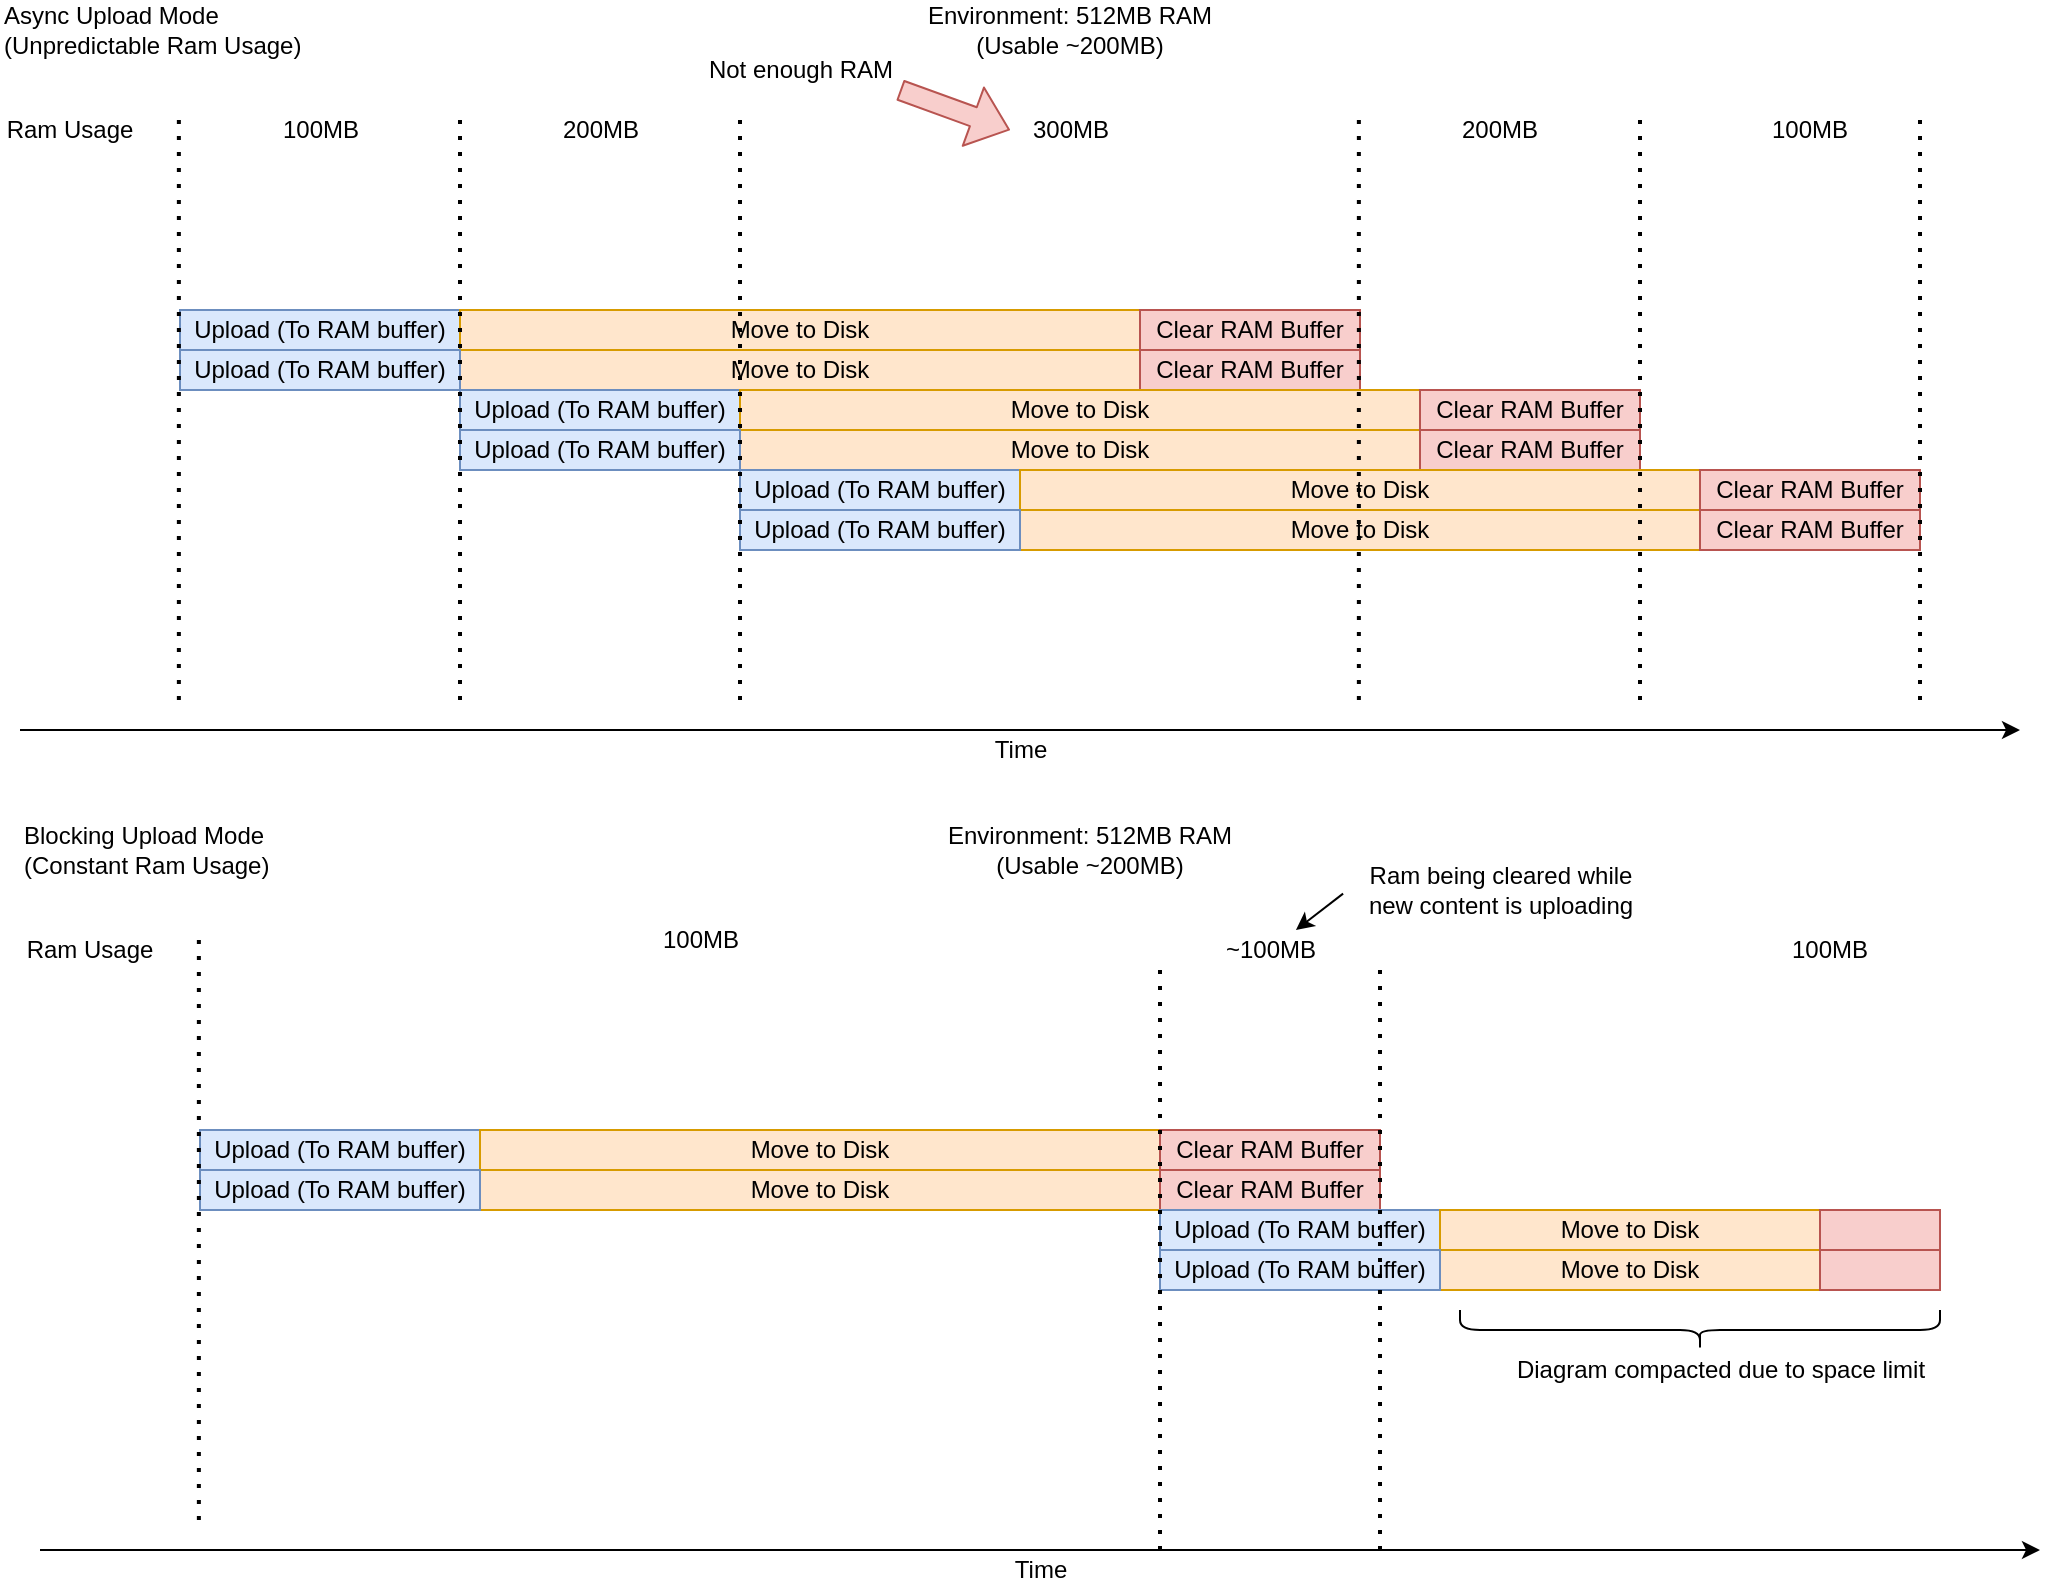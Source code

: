 <mxfile version="13.7.3" type="device"><diagram id="jQCyWI6x4MEIjtHyOZET" name="第1頁"><mxGraphModel dx="1422" dy="567" grid="1" gridSize="10" guides="1" tooltips="1" connect="1" arrows="1" fold="1" page="1" pageScale="1" pageWidth="827" pageHeight="1169" math="0" shadow="0"><root><mxCell id="0"/><mxCell id="1" parent="0"/><mxCell id="FL4vJUmwM_JoBqzOV6Zw-1" value="Upload (To RAM buffer)" style="rounded=0;whiteSpace=wrap;html=1;fillColor=#dae8fc;strokeColor=#6c8ebf;" vertex="1" parent="1"><mxGeometry x="170" y="270" width="140" height="20" as="geometry"/></mxCell><mxCell id="FL4vJUmwM_JoBqzOV6Zw-2" value="Move to Disk" style="rounded=0;whiteSpace=wrap;html=1;fillColor=#ffe6cc;strokeColor=#d79b00;" vertex="1" parent="1"><mxGeometry x="310" y="270" width="340" height="20" as="geometry"/></mxCell><mxCell id="FL4vJUmwM_JoBqzOV6Zw-4" value="Move to Disk" style="rounded=0;whiteSpace=wrap;html=1;fillColor=#ffe6cc;strokeColor=#d79b00;" vertex="1" parent="1"><mxGeometry x="310" y="290" width="340" height="20" as="geometry"/></mxCell><mxCell id="FL4vJUmwM_JoBqzOV6Zw-7" value="Upload (To RAM buffer)" style="rounded=0;whiteSpace=wrap;html=1;fillColor=#dae8fc;strokeColor=#6c8ebf;" vertex="1" parent="1"><mxGeometry x="170" y="290" width="140" height="20" as="geometry"/></mxCell><mxCell id="FL4vJUmwM_JoBqzOV6Zw-8" value="Clear RAM Buffer" style="rounded=0;whiteSpace=wrap;html=1;fillColor=#f8cecc;strokeColor=#b85450;" vertex="1" parent="1"><mxGeometry x="650" y="270" width="110" height="20" as="geometry"/></mxCell><mxCell id="FL4vJUmwM_JoBqzOV6Zw-9" value="Clear RAM Buffer" style="rounded=0;whiteSpace=wrap;html=1;fillColor=#f8cecc;strokeColor=#b85450;" vertex="1" parent="1"><mxGeometry x="650" y="290" width="110" height="20" as="geometry"/></mxCell><mxCell id="FL4vJUmwM_JoBqzOV6Zw-22" value="Upload (To RAM buffer)" style="rounded=0;whiteSpace=wrap;html=1;fillColor=#dae8fc;strokeColor=#6c8ebf;" vertex="1" parent="1"><mxGeometry x="310" y="310" width="140" height="20" as="geometry"/></mxCell><mxCell id="FL4vJUmwM_JoBqzOV6Zw-23" value="Move to Disk" style="rounded=0;whiteSpace=wrap;html=1;fillColor=#ffe6cc;strokeColor=#d79b00;" vertex="1" parent="1"><mxGeometry x="450" y="310" width="340" height="20" as="geometry"/></mxCell><mxCell id="FL4vJUmwM_JoBqzOV6Zw-24" value="Move to Disk" style="rounded=0;whiteSpace=wrap;html=1;fillColor=#ffe6cc;strokeColor=#d79b00;" vertex="1" parent="1"><mxGeometry x="450" y="330" width="340" height="20" as="geometry"/></mxCell><mxCell id="FL4vJUmwM_JoBqzOV6Zw-25" value="Upload (To RAM buffer)" style="rounded=0;whiteSpace=wrap;html=1;fillColor=#dae8fc;strokeColor=#6c8ebf;" vertex="1" parent="1"><mxGeometry x="310" y="330" width="140" height="20" as="geometry"/></mxCell><mxCell id="FL4vJUmwM_JoBqzOV6Zw-26" value="Clear RAM Buffer" style="rounded=0;whiteSpace=wrap;html=1;fillColor=#f8cecc;strokeColor=#b85450;" vertex="1" parent="1"><mxGeometry x="790" y="310" width="110" height="20" as="geometry"/></mxCell><mxCell id="FL4vJUmwM_JoBqzOV6Zw-27" value="Clear RAM Buffer" style="rounded=0;whiteSpace=wrap;html=1;fillColor=#f8cecc;strokeColor=#b85450;" vertex="1" parent="1"><mxGeometry x="790" y="330" width="110" height="20" as="geometry"/></mxCell><mxCell id="FL4vJUmwM_JoBqzOV6Zw-28" value="Upload (To RAM buffer)" style="rounded=0;whiteSpace=wrap;html=1;fillColor=#dae8fc;strokeColor=#6c8ebf;" vertex="1" parent="1"><mxGeometry x="450" y="350" width="140" height="20" as="geometry"/></mxCell><mxCell id="FL4vJUmwM_JoBqzOV6Zw-29" value="Move to Disk" style="rounded=0;whiteSpace=wrap;html=1;fillColor=#ffe6cc;strokeColor=#d79b00;" vertex="1" parent="1"><mxGeometry x="590" y="350" width="340" height="20" as="geometry"/></mxCell><mxCell id="FL4vJUmwM_JoBqzOV6Zw-30" value="Move to Disk" style="rounded=0;whiteSpace=wrap;html=1;fillColor=#ffe6cc;strokeColor=#d79b00;" vertex="1" parent="1"><mxGeometry x="590" y="370" width="340" height="20" as="geometry"/></mxCell><mxCell id="FL4vJUmwM_JoBqzOV6Zw-31" value="Upload (To RAM buffer)" style="rounded=0;whiteSpace=wrap;html=1;fillColor=#dae8fc;strokeColor=#6c8ebf;" vertex="1" parent="1"><mxGeometry x="450" y="370" width="140" height="20" as="geometry"/></mxCell><mxCell id="FL4vJUmwM_JoBqzOV6Zw-32" value="Clear RAM Buffer" style="rounded=0;whiteSpace=wrap;html=1;fillColor=#f8cecc;strokeColor=#b85450;" vertex="1" parent="1"><mxGeometry x="930" y="350" width="110" height="20" as="geometry"/></mxCell><mxCell id="FL4vJUmwM_JoBqzOV6Zw-33" value="Clear RAM Buffer" style="rounded=0;whiteSpace=wrap;html=1;fillColor=#f8cecc;strokeColor=#b85450;" vertex="1" parent="1"><mxGeometry x="930" y="370" width="110" height="20" as="geometry"/></mxCell><mxCell id="FL4vJUmwM_JoBqzOV6Zw-34" value="" style="endArrow=none;dashed=1;html=1;dashPattern=1 3;strokeWidth=2;" edge="1" parent="1"><mxGeometry width="50" height="50" relative="1" as="geometry"><mxPoint x="310" y="465" as="sourcePoint"/><mxPoint x="310" y="175" as="targetPoint"/></mxGeometry></mxCell><mxCell id="FL4vJUmwM_JoBqzOV6Zw-35" value="" style="endArrow=none;dashed=1;html=1;dashPattern=1 3;strokeWidth=2;" edge="1" parent="1"><mxGeometry width="50" height="50" relative="1" as="geometry"><mxPoint x="450" y="465" as="sourcePoint"/><mxPoint x="450" y="175" as="targetPoint"/></mxGeometry></mxCell><mxCell id="FL4vJUmwM_JoBqzOV6Zw-36" value="" style="endArrow=none;dashed=1;html=1;dashPattern=1 3;strokeWidth=2;" edge="1" parent="1"><mxGeometry width="50" height="50" relative="1" as="geometry"><mxPoint x="759.43" y="465" as="sourcePoint"/><mxPoint x="759.43" y="175" as="targetPoint"/></mxGeometry></mxCell><mxCell id="FL4vJUmwM_JoBqzOV6Zw-37" value="Environment: 512MB RAM &lt;br&gt;(Usable ~200MB)" style="text;html=1;strokeColor=none;fillColor=none;align=center;verticalAlign=middle;whiteSpace=wrap;rounded=0;" vertex="1" parent="1"><mxGeometry x="535" y="120" width="160" height="20" as="geometry"/></mxCell><mxCell id="FL4vJUmwM_JoBqzOV6Zw-38" value="100MB" style="text;html=1;align=center;verticalAlign=middle;resizable=0;points=[];autosize=1;" vertex="1" parent="1"><mxGeometry x="215" y="170" width="50" height="20" as="geometry"/></mxCell><mxCell id="FL4vJUmwM_JoBqzOV6Zw-39" value="200MB" style="text;html=1;align=center;verticalAlign=middle;resizable=0;points=[];autosize=1;" vertex="1" parent="1"><mxGeometry x="355" y="170" width="50" height="20" as="geometry"/></mxCell><mxCell id="FL4vJUmwM_JoBqzOV6Zw-40" value="300MB" style="text;html=1;align=center;verticalAlign=middle;resizable=0;points=[];autosize=1;" vertex="1" parent="1"><mxGeometry x="590" y="170" width="50" height="20" as="geometry"/></mxCell><mxCell id="FL4vJUmwM_JoBqzOV6Zw-43" value="" style="endArrow=none;dashed=1;html=1;dashPattern=1 3;strokeWidth=2;" edge="1" parent="1"><mxGeometry width="50" height="50" relative="1" as="geometry"><mxPoint x="900" y="465" as="sourcePoint"/><mxPoint x="900" y="175" as="targetPoint"/></mxGeometry></mxCell><mxCell id="FL4vJUmwM_JoBqzOV6Zw-44" value="200MB" style="text;html=1;strokeColor=none;fillColor=none;align=center;verticalAlign=middle;whiteSpace=wrap;rounded=0;" vertex="1" parent="1"><mxGeometry x="810" y="170" width="40" height="20" as="geometry"/></mxCell><mxCell id="FL4vJUmwM_JoBqzOV6Zw-45" value="100MB" style="text;html=1;strokeColor=none;fillColor=none;align=center;verticalAlign=middle;whiteSpace=wrap;rounded=0;" vertex="1" parent="1"><mxGeometry x="965" y="170" width="40" height="20" as="geometry"/></mxCell><mxCell id="FL4vJUmwM_JoBqzOV6Zw-46" value="" style="endArrow=none;dashed=1;html=1;dashPattern=1 3;strokeWidth=2;" edge="1" parent="1"><mxGeometry width="50" height="50" relative="1" as="geometry"><mxPoint x="1040" y="465" as="sourcePoint"/><mxPoint x="1040" y="175" as="targetPoint"/></mxGeometry></mxCell><mxCell id="FL4vJUmwM_JoBqzOV6Zw-47" value="" style="endArrow=none;dashed=1;html=1;dashPattern=1 3;strokeWidth=2;" edge="1" parent="1"><mxGeometry width="50" height="50" relative="1" as="geometry"><mxPoint x="169.43" y="465" as="sourcePoint"/><mxPoint x="169.43" y="175" as="targetPoint"/></mxGeometry></mxCell><mxCell id="FL4vJUmwM_JoBqzOV6Zw-48" value="Async Upload Mode&lt;br&gt;(Unpredictable Ram Usage)" style="text;html=1;strokeColor=none;fillColor=none;align=left;verticalAlign=middle;whiteSpace=wrap;rounded=0;" vertex="1" parent="1"><mxGeometry x="80" y="120" width="225" height="20" as="geometry"/></mxCell><mxCell id="FL4vJUmwM_JoBqzOV6Zw-49" value="Not enough RAM" style="text;html=1;align=center;verticalAlign=middle;resizable=0;points=[];autosize=1;" vertex="1" parent="1"><mxGeometry x="425" y="140" width="110" height="20" as="geometry"/></mxCell><mxCell id="FL4vJUmwM_JoBqzOV6Zw-50" value="" style="shape=flexArrow;endArrow=classic;html=1;fillColor=#f8cecc;strokeColor=#b85450;" edge="1" parent="1"><mxGeometry width="50" height="50" relative="1" as="geometry"><mxPoint x="530" y="160" as="sourcePoint"/><mxPoint x="585" y="180" as="targetPoint"/></mxGeometry></mxCell><mxCell id="FL4vJUmwM_JoBqzOV6Zw-52" value="Ram Usage" style="text;html=1;strokeColor=none;fillColor=none;align=center;verticalAlign=middle;whiteSpace=wrap;rounded=0;" vertex="1" parent="1"><mxGeometry x="80" y="170" width="70" height="20" as="geometry"/></mxCell><mxCell id="FL4vJUmwM_JoBqzOV6Zw-53" value="" style="endArrow=classic;html=1;" edge="1" parent="1"><mxGeometry width="50" height="50" relative="1" as="geometry"><mxPoint x="90" y="480" as="sourcePoint"/><mxPoint x="1090" y="480" as="targetPoint"/></mxGeometry></mxCell><mxCell id="FL4vJUmwM_JoBqzOV6Zw-54" value="Time" style="text;html=1;align=center;verticalAlign=middle;resizable=0;points=[];autosize=1;" vertex="1" parent="1"><mxGeometry x="570" y="480" width="40" height="20" as="geometry"/></mxCell><mxCell id="FL4vJUmwM_JoBqzOV6Zw-55" value="Upload (To RAM buffer)" style="rounded=0;whiteSpace=wrap;html=1;fillColor=#dae8fc;strokeColor=#6c8ebf;" vertex="1" parent="1"><mxGeometry x="180" y="680" width="140" height="20" as="geometry"/></mxCell><mxCell id="FL4vJUmwM_JoBqzOV6Zw-56" value="Move to Disk" style="rounded=0;whiteSpace=wrap;html=1;fillColor=#ffe6cc;strokeColor=#d79b00;" vertex="1" parent="1"><mxGeometry x="320" y="680" width="340" height="20" as="geometry"/></mxCell><mxCell id="FL4vJUmwM_JoBqzOV6Zw-57" value="Move to Disk" style="rounded=0;whiteSpace=wrap;html=1;fillColor=#ffe6cc;strokeColor=#d79b00;" vertex="1" parent="1"><mxGeometry x="320" y="700" width="340" height="20" as="geometry"/></mxCell><mxCell id="FL4vJUmwM_JoBqzOV6Zw-58" value="Upload (To RAM buffer)" style="rounded=0;whiteSpace=wrap;html=1;fillColor=#dae8fc;strokeColor=#6c8ebf;" vertex="1" parent="1"><mxGeometry x="180" y="700" width="140" height="20" as="geometry"/></mxCell><mxCell id="FL4vJUmwM_JoBqzOV6Zw-59" value="Clear RAM Buffer" style="rounded=0;whiteSpace=wrap;html=1;fillColor=#f8cecc;strokeColor=#b85450;" vertex="1" parent="1"><mxGeometry x="660" y="680" width="110" height="20" as="geometry"/></mxCell><mxCell id="FL4vJUmwM_JoBqzOV6Zw-60" value="Clear RAM Buffer" style="rounded=0;whiteSpace=wrap;html=1;fillColor=#f8cecc;strokeColor=#b85450;" vertex="1" parent="1"><mxGeometry x="660" y="700" width="110" height="20" as="geometry"/></mxCell><mxCell id="FL4vJUmwM_JoBqzOV6Zw-61" value="Upload (To RAM buffer)" style="rounded=0;whiteSpace=wrap;html=1;fillColor=#dae8fc;strokeColor=#6c8ebf;" vertex="1" parent="1"><mxGeometry x="660" y="720" width="140" height="20" as="geometry"/></mxCell><mxCell id="FL4vJUmwM_JoBqzOV6Zw-62" value="&lt;span&gt;Move to Disk&lt;/span&gt;" style="rounded=0;whiteSpace=wrap;html=1;fillColor=#ffe6cc;strokeColor=#d79b00;" vertex="1" parent="1"><mxGeometry x="800" y="720" width="190" height="20" as="geometry"/></mxCell><mxCell id="FL4vJUmwM_JoBqzOV6Zw-63" value="&lt;span&gt;Move to Disk&lt;/span&gt;" style="rounded=0;whiteSpace=wrap;html=1;fillColor=#ffe6cc;strokeColor=#d79b00;" vertex="1" parent="1"><mxGeometry x="800" y="740" width="190" height="20" as="geometry"/></mxCell><mxCell id="FL4vJUmwM_JoBqzOV6Zw-64" value="Upload (To RAM buffer)" style="rounded=0;whiteSpace=wrap;html=1;fillColor=#dae8fc;strokeColor=#6c8ebf;" vertex="1" parent="1"><mxGeometry x="660" y="740" width="140" height="20" as="geometry"/></mxCell><mxCell id="FL4vJUmwM_JoBqzOV6Zw-65" value="" style="rounded=0;whiteSpace=wrap;html=1;fillColor=#f8cecc;strokeColor=#b85450;" vertex="1" parent="1"><mxGeometry x="990" y="720" width="60" height="20" as="geometry"/></mxCell><mxCell id="FL4vJUmwM_JoBqzOV6Zw-66" value="" style="rounded=0;whiteSpace=wrap;html=1;fillColor=#f8cecc;strokeColor=#b85450;" vertex="1" parent="1"><mxGeometry x="990" y="740" width="60" height="20" as="geometry"/></mxCell><mxCell id="FL4vJUmwM_JoBqzOV6Zw-76" value="Environment: 512MB RAM &lt;br&gt;(Usable ~200MB)" style="text;html=1;strokeColor=none;fillColor=none;align=center;verticalAlign=middle;whiteSpace=wrap;rounded=0;" vertex="1" parent="1"><mxGeometry x="545" y="530" width="160" height="20" as="geometry"/></mxCell><mxCell id="FL4vJUmwM_JoBqzOV6Zw-77" value="100MB" style="text;html=1;align=center;verticalAlign=middle;resizable=0;points=[];autosize=1;" vertex="1" parent="1"><mxGeometry x="405" y="575" width="50" height="20" as="geometry"/></mxCell><mxCell id="FL4vJUmwM_JoBqzOV6Zw-82" value="100MB" style="text;html=1;strokeColor=none;fillColor=none;align=center;verticalAlign=middle;whiteSpace=wrap;rounded=0;" vertex="1" parent="1"><mxGeometry x="975" y="580" width="40" height="20" as="geometry"/></mxCell><mxCell id="FL4vJUmwM_JoBqzOV6Zw-84" value="" style="endArrow=none;dashed=1;html=1;dashPattern=1 3;strokeWidth=2;" edge="1" parent="1"><mxGeometry width="50" height="50" relative="1" as="geometry"><mxPoint x="179.43" y="875" as="sourcePoint"/><mxPoint x="179.43" y="585.0" as="targetPoint"/></mxGeometry></mxCell><mxCell id="FL4vJUmwM_JoBqzOV6Zw-85" value="Blocking Upload Mode&lt;br&gt;(Constant Ram Usage)" style="text;html=1;strokeColor=none;fillColor=none;align=left;verticalAlign=middle;whiteSpace=wrap;rounded=0;" vertex="1" parent="1"><mxGeometry x="90" y="530" width="225" height="20" as="geometry"/></mxCell><mxCell id="FL4vJUmwM_JoBqzOV6Zw-88" value="Ram Usage" style="text;html=1;strokeColor=none;fillColor=none;align=center;verticalAlign=middle;whiteSpace=wrap;rounded=0;" vertex="1" parent="1"><mxGeometry x="90" y="580" width="70" height="20" as="geometry"/></mxCell><mxCell id="FL4vJUmwM_JoBqzOV6Zw-89" value="" style="endArrow=classic;html=1;" edge="1" parent="1"><mxGeometry width="50" height="50" relative="1" as="geometry"><mxPoint x="100" y="890" as="sourcePoint"/><mxPoint x="1100" y="890" as="targetPoint"/></mxGeometry></mxCell><mxCell id="FL4vJUmwM_JoBqzOV6Zw-90" value="Time" style="text;html=1;align=center;verticalAlign=middle;resizable=0;points=[];autosize=1;" vertex="1" parent="1"><mxGeometry x="580" y="890" width="40" height="20" as="geometry"/></mxCell><mxCell id="FL4vJUmwM_JoBqzOV6Zw-91" value="" style="endArrow=none;dashed=1;html=1;dashPattern=1 3;strokeWidth=2;" edge="1" parent="1"><mxGeometry width="50" height="50" relative="1" as="geometry"><mxPoint x="660.0" y="890" as="sourcePoint"/><mxPoint x="660.0" y="600.0" as="targetPoint"/></mxGeometry></mxCell><mxCell id="FL4vJUmwM_JoBqzOV6Zw-92" value="" style="endArrow=none;dashed=1;html=1;dashPattern=1 3;strokeWidth=2;" edge="1" parent="1"><mxGeometry width="50" height="50" relative="1" as="geometry"><mxPoint x="770" y="890" as="sourcePoint"/><mxPoint x="770" y="600" as="targetPoint"/></mxGeometry></mxCell><mxCell id="FL4vJUmwM_JoBqzOV6Zw-94" value="" style="shape=curlyBracket;whiteSpace=wrap;html=1;rounded=1;align=left;rotation=-90;" vertex="1" parent="1"><mxGeometry x="920" y="660" width="20" height="240" as="geometry"/></mxCell><mxCell id="FL4vJUmwM_JoBqzOV6Zw-95" value="Diagram compacted due to space limit" style="text;html=1;align=center;verticalAlign=middle;resizable=0;points=[];autosize=1;" vertex="1" parent="1"><mxGeometry x="830" y="790" width="220" height="20" as="geometry"/></mxCell><mxCell id="FL4vJUmwM_JoBqzOV6Zw-96" value="~100MB" style="text;html=1;align=center;verticalAlign=middle;resizable=0;points=[];autosize=1;" vertex="1" parent="1"><mxGeometry x="685" y="580" width="60" height="20" as="geometry"/></mxCell><mxCell id="FL4vJUmwM_JoBqzOV6Zw-98" value="Ram being cleared while &lt;br&gt;new content is uploading" style="text;html=1;align=center;verticalAlign=middle;resizable=0;points=[];autosize=1;" vertex="1" parent="1"><mxGeometry x="755" y="545" width="150" height="30" as="geometry"/></mxCell><mxCell id="FL4vJUmwM_JoBqzOV6Zw-100" value="" style="endArrow=classic;html=1;exitX=-0.023;exitY=0.56;exitDx=0;exitDy=0;exitPerimeter=0;" edge="1" parent="1" source="FL4vJUmwM_JoBqzOV6Zw-98" target="FL4vJUmwM_JoBqzOV6Zw-96"><mxGeometry width="50" height="50" relative="1" as="geometry"><mxPoint x="760" y="550" as="sourcePoint"/><mxPoint x="810" y="500" as="targetPoint"/></mxGeometry></mxCell></root></mxGraphModel></diagram></mxfile>